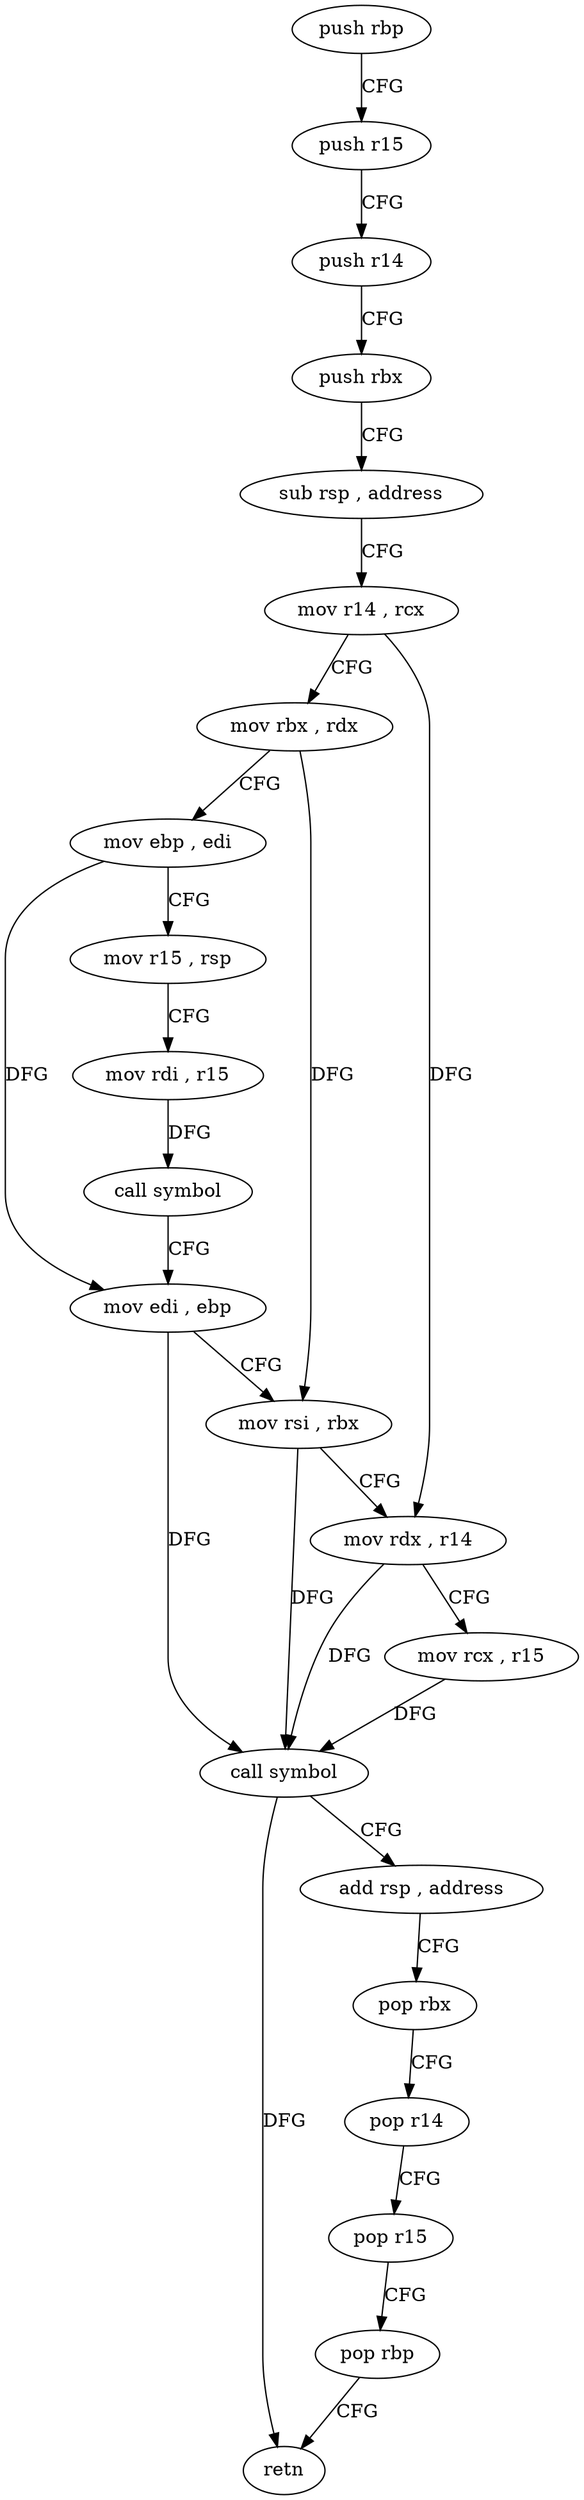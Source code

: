 digraph "func" {
"4211056" [label = "push rbp" ]
"4211057" [label = "push r15" ]
"4211059" [label = "push r14" ]
"4211061" [label = "push rbx" ]
"4211062" [label = "sub rsp , address" ]
"4211066" [label = "mov r14 , rcx" ]
"4211069" [label = "mov rbx , rdx" ]
"4211072" [label = "mov ebp , edi" ]
"4211074" [label = "mov r15 , rsp" ]
"4211077" [label = "mov rdi , r15" ]
"4211080" [label = "call symbol" ]
"4211085" [label = "mov edi , ebp" ]
"4211087" [label = "mov rsi , rbx" ]
"4211090" [label = "mov rdx , r14" ]
"4211093" [label = "mov rcx , r15" ]
"4211096" [label = "call symbol" ]
"4211101" [label = "add rsp , address" ]
"4211105" [label = "pop rbx" ]
"4211106" [label = "pop r14" ]
"4211108" [label = "pop r15" ]
"4211110" [label = "pop rbp" ]
"4211111" [label = "retn" ]
"4211056" -> "4211057" [ label = "CFG" ]
"4211057" -> "4211059" [ label = "CFG" ]
"4211059" -> "4211061" [ label = "CFG" ]
"4211061" -> "4211062" [ label = "CFG" ]
"4211062" -> "4211066" [ label = "CFG" ]
"4211066" -> "4211069" [ label = "CFG" ]
"4211066" -> "4211090" [ label = "DFG" ]
"4211069" -> "4211072" [ label = "CFG" ]
"4211069" -> "4211087" [ label = "DFG" ]
"4211072" -> "4211074" [ label = "CFG" ]
"4211072" -> "4211085" [ label = "DFG" ]
"4211074" -> "4211077" [ label = "CFG" ]
"4211077" -> "4211080" [ label = "DFG" ]
"4211080" -> "4211085" [ label = "CFG" ]
"4211085" -> "4211087" [ label = "CFG" ]
"4211085" -> "4211096" [ label = "DFG" ]
"4211087" -> "4211090" [ label = "CFG" ]
"4211087" -> "4211096" [ label = "DFG" ]
"4211090" -> "4211093" [ label = "CFG" ]
"4211090" -> "4211096" [ label = "DFG" ]
"4211093" -> "4211096" [ label = "DFG" ]
"4211096" -> "4211101" [ label = "CFG" ]
"4211096" -> "4211111" [ label = "DFG" ]
"4211101" -> "4211105" [ label = "CFG" ]
"4211105" -> "4211106" [ label = "CFG" ]
"4211106" -> "4211108" [ label = "CFG" ]
"4211108" -> "4211110" [ label = "CFG" ]
"4211110" -> "4211111" [ label = "CFG" ]
}
